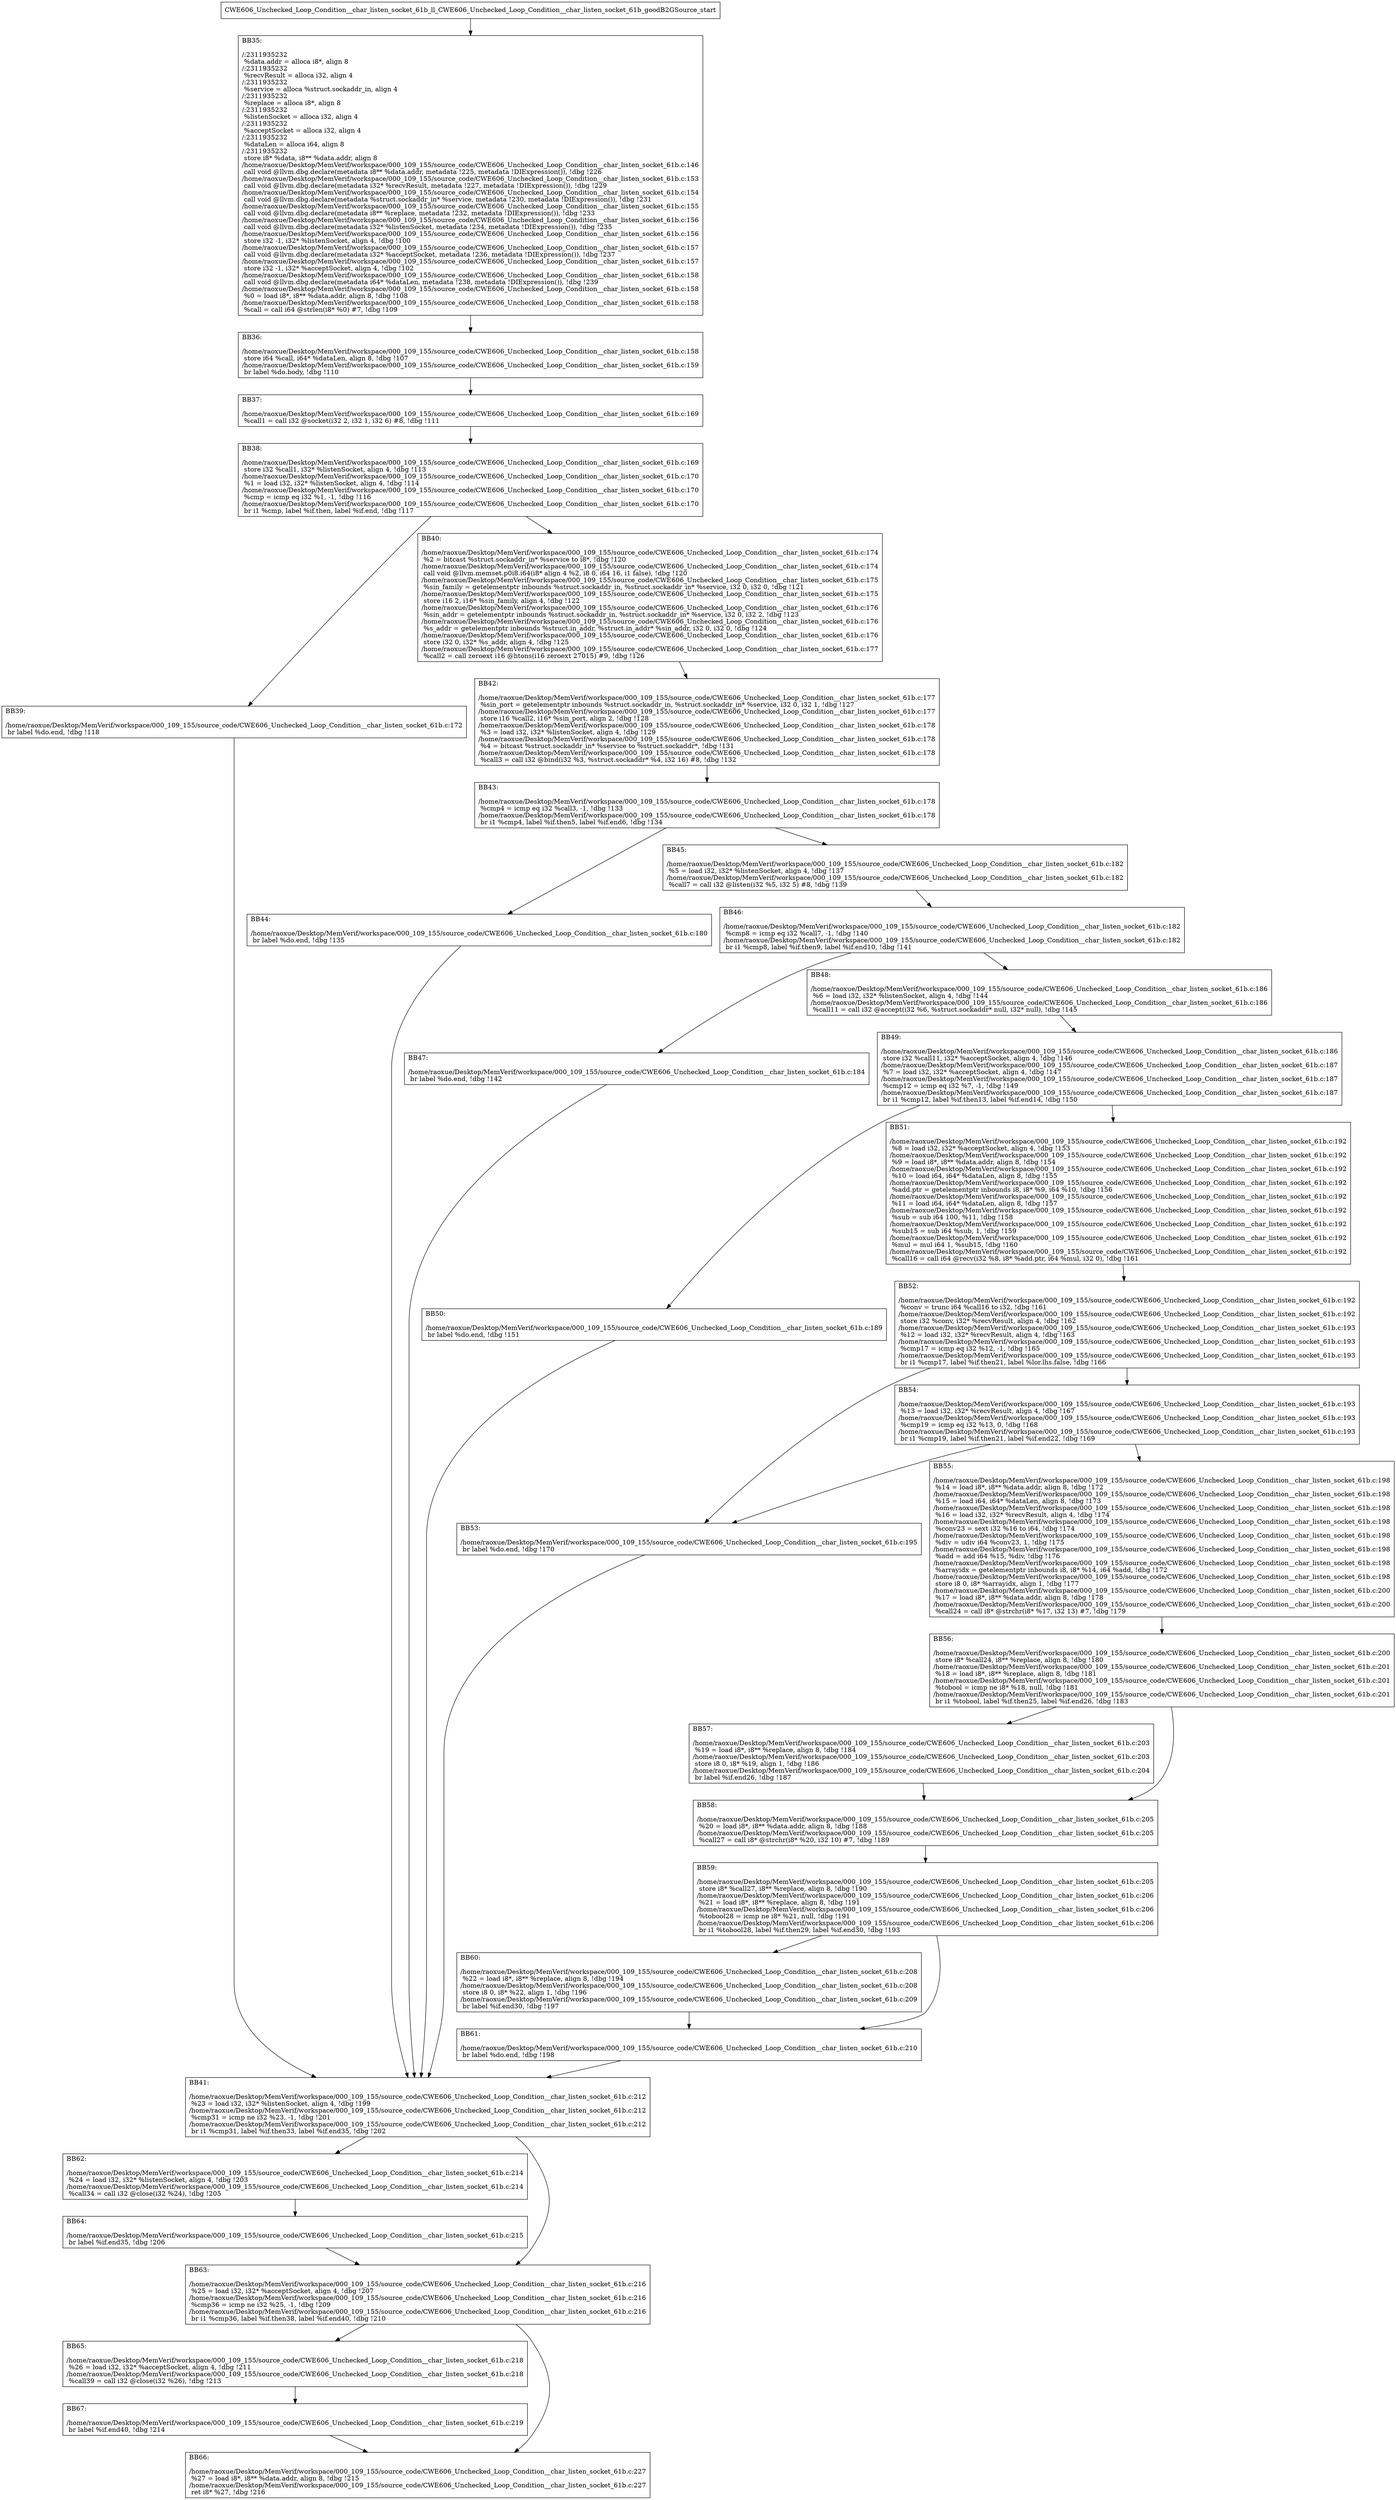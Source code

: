digraph "CFG for'CWE606_Unchecked_Loop_Condition__char_listen_socket_61b_ll_CWE606_Unchecked_Loop_Condition__char_listen_socket_61b_goodB2GSource' function" {
	BBCWE606_Unchecked_Loop_Condition__char_listen_socket_61b_ll_CWE606_Unchecked_Loop_Condition__char_listen_socket_61b_goodB2GSource_start[shape=record,label="{CWE606_Unchecked_Loop_Condition__char_listen_socket_61b_ll_CWE606_Unchecked_Loop_Condition__char_listen_socket_61b_goodB2GSource_start}"];
	BBCWE606_Unchecked_Loop_Condition__char_listen_socket_61b_ll_CWE606_Unchecked_Loop_Condition__char_listen_socket_61b_goodB2GSource_start-> CWE606_Unchecked_Loop_Condition__char_listen_socket_61b_ll_CWE606_Unchecked_Loop_Condition__char_listen_socket_61b_goodB2GSourceBB35;
	CWE606_Unchecked_Loop_Condition__char_listen_socket_61b_ll_CWE606_Unchecked_Loop_Condition__char_listen_socket_61b_goodB2GSourceBB35 [shape=record, label="{BB35:\l\l/:2311935232\l
  %data.addr = alloca i8*, align 8\l
/:2311935232\l
  %recvResult = alloca i32, align 4\l
/:2311935232\l
  %service = alloca %struct.sockaddr_in, align 4\l
/:2311935232\l
  %replace = alloca i8*, align 8\l
/:2311935232\l
  %listenSocket = alloca i32, align 4\l
/:2311935232\l
  %acceptSocket = alloca i32, align 4\l
/:2311935232\l
  %dataLen = alloca i64, align 8\l
/:2311935232\l
  store i8* %data, i8** %data.addr, align 8\l
/home/raoxue/Desktop/MemVerif/workspace/000_109_155/source_code/CWE606_Unchecked_Loop_Condition__char_listen_socket_61b.c:146\l
  call void @llvm.dbg.declare(metadata i8** %data.addr, metadata !225, metadata !DIExpression()), !dbg !226\l
/home/raoxue/Desktop/MemVerif/workspace/000_109_155/source_code/CWE606_Unchecked_Loop_Condition__char_listen_socket_61b.c:153\l
  call void @llvm.dbg.declare(metadata i32* %recvResult, metadata !227, metadata !DIExpression()), !dbg !229\l
/home/raoxue/Desktop/MemVerif/workspace/000_109_155/source_code/CWE606_Unchecked_Loop_Condition__char_listen_socket_61b.c:154\l
  call void @llvm.dbg.declare(metadata %struct.sockaddr_in* %service, metadata !230, metadata !DIExpression()), !dbg !231\l
/home/raoxue/Desktop/MemVerif/workspace/000_109_155/source_code/CWE606_Unchecked_Loop_Condition__char_listen_socket_61b.c:155\l
  call void @llvm.dbg.declare(metadata i8** %replace, metadata !232, metadata !DIExpression()), !dbg !233\l
/home/raoxue/Desktop/MemVerif/workspace/000_109_155/source_code/CWE606_Unchecked_Loop_Condition__char_listen_socket_61b.c:156\l
  call void @llvm.dbg.declare(metadata i32* %listenSocket, metadata !234, metadata !DIExpression()), !dbg !235\l
/home/raoxue/Desktop/MemVerif/workspace/000_109_155/source_code/CWE606_Unchecked_Loop_Condition__char_listen_socket_61b.c:156\l
  store i32 -1, i32* %listenSocket, align 4, !dbg !100\l
/home/raoxue/Desktop/MemVerif/workspace/000_109_155/source_code/CWE606_Unchecked_Loop_Condition__char_listen_socket_61b.c:157\l
  call void @llvm.dbg.declare(metadata i32* %acceptSocket, metadata !236, metadata !DIExpression()), !dbg !237\l
/home/raoxue/Desktop/MemVerif/workspace/000_109_155/source_code/CWE606_Unchecked_Loop_Condition__char_listen_socket_61b.c:157\l
  store i32 -1, i32* %acceptSocket, align 4, !dbg !102\l
/home/raoxue/Desktop/MemVerif/workspace/000_109_155/source_code/CWE606_Unchecked_Loop_Condition__char_listen_socket_61b.c:158\l
  call void @llvm.dbg.declare(metadata i64* %dataLen, metadata !238, metadata !DIExpression()), !dbg !239\l
/home/raoxue/Desktop/MemVerif/workspace/000_109_155/source_code/CWE606_Unchecked_Loop_Condition__char_listen_socket_61b.c:158\l
  %0 = load i8*, i8** %data.addr, align 8, !dbg !108\l
/home/raoxue/Desktop/MemVerif/workspace/000_109_155/source_code/CWE606_Unchecked_Loop_Condition__char_listen_socket_61b.c:158\l
  %call = call i64 @strlen(i8* %0) #7, !dbg !109\l
}"];
	CWE606_Unchecked_Loop_Condition__char_listen_socket_61b_ll_CWE606_Unchecked_Loop_Condition__char_listen_socket_61b_goodB2GSourceBB35-> CWE606_Unchecked_Loop_Condition__char_listen_socket_61b_ll_CWE606_Unchecked_Loop_Condition__char_listen_socket_61b_goodB2GSourceBB36;
	CWE606_Unchecked_Loop_Condition__char_listen_socket_61b_ll_CWE606_Unchecked_Loop_Condition__char_listen_socket_61b_goodB2GSourceBB36 [shape=record, label="{BB36:\l\l/home/raoxue/Desktop/MemVerif/workspace/000_109_155/source_code/CWE606_Unchecked_Loop_Condition__char_listen_socket_61b.c:158\l
  store i64 %call, i64* %dataLen, align 8, !dbg !107\l
/home/raoxue/Desktop/MemVerif/workspace/000_109_155/source_code/CWE606_Unchecked_Loop_Condition__char_listen_socket_61b.c:159\l
  br label %do.body, !dbg !110\l
}"];
	CWE606_Unchecked_Loop_Condition__char_listen_socket_61b_ll_CWE606_Unchecked_Loop_Condition__char_listen_socket_61b_goodB2GSourceBB36-> CWE606_Unchecked_Loop_Condition__char_listen_socket_61b_ll_CWE606_Unchecked_Loop_Condition__char_listen_socket_61b_goodB2GSourceBB37;
	CWE606_Unchecked_Loop_Condition__char_listen_socket_61b_ll_CWE606_Unchecked_Loop_Condition__char_listen_socket_61b_goodB2GSourceBB37 [shape=record, label="{BB37:\l\l/home/raoxue/Desktop/MemVerif/workspace/000_109_155/source_code/CWE606_Unchecked_Loop_Condition__char_listen_socket_61b.c:169\l
  %call1 = call i32 @socket(i32 2, i32 1, i32 6) #8, !dbg !111\l
}"];
	CWE606_Unchecked_Loop_Condition__char_listen_socket_61b_ll_CWE606_Unchecked_Loop_Condition__char_listen_socket_61b_goodB2GSourceBB37-> CWE606_Unchecked_Loop_Condition__char_listen_socket_61b_ll_CWE606_Unchecked_Loop_Condition__char_listen_socket_61b_goodB2GSourceBB38;
	CWE606_Unchecked_Loop_Condition__char_listen_socket_61b_ll_CWE606_Unchecked_Loop_Condition__char_listen_socket_61b_goodB2GSourceBB38 [shape=record, label="{BB38:\l\l/home/raoxue/Desktop/MemVerif/workspace/000_109_155/source_code/CWE606_Unchecked_Loop_Condition__char_listen_socket_61b.c:169\l
  store i32 %call1, i32* %listenSocket, align 4, !dbg !113\l
/home/raoxue/Desktop/MemVerif/workspace/000_109_155/source_code/CWE606_Unchecked_Loop_Condition__char_listen_socket_61b.c:170\l
  %1 = load i32, i32* %listenSocket, align 4, !dbg !114\l
/home/raoxue/Desktop/MemVerif/workspace/000_109_155/source_code/CWE606_Unchecked_Loop_Condition__char_listen_socket_61b.c:170\l
  %cmp = icmp eq i32 %1, -1, !dbg !116\l
/home/raoxue/Desktop/MemVerif/workspace/000_109_155/source_code/CWE606_Unchecked_Loop_Condition__char_listen_socket_61b.c:170\l
  br i1 %cmp, label %if.then, label %if.end, !dbg !117\l
}"];
	CWE606_Unchecked_Loop_Condition__char_listen_socket_61b_ll_CWE606_Unchecked_Loop_Condition__char_listen_socket_61b_goodB2GSourceBB38-> CWE606_Unchecked_Loop_Condition__char_listen_socket_61b_ll_CWE606_Unchecked_Loop_Condition__char_listen_socket_61b_goodB2GSourceBB39;
	CWE606_Unchecked_Loop_Condition__char_listen_socket_61b_ll_CWE606_Unchecked_Loop_Condition__char_listen_socket_61b_goodB2GSourceBB38-> CWE606_Unchecked_Loop_Condition__char_listen_socket_61b_ll_CWE606_Unchecked_Loop_Condition__char_listen_socket_61b_goodB2GSourceBB40;
	CWE606_Unchecked_Loop_Condition__char_listen_socket_61b_ll_CWE606_Unchecked_Loop_Condition__char_listen_socket_61b_goodB2GSourceBB39 [shape=record, label="{BB39:\l\l/home/raoxue/Desktop/MemVerif/workspace/000_109_155/source_code/CWE606_Unchecked_Loop_Condition__char_listen_socket_61b.c:172\l
  br label %do.end, !dbg !118\l
}"];
	CWE606_Unchecked_Loop_Condition__char_listen_socket_61b_ll_CWE606_Unchecked_Loop_Condition__char_listen_socket_61b_goodB2GSourceBB39-> CWE606_Unchecked_Loop_Condition__char_listen_socket_61b_ll_CWE606_Unchecked_Loop_Condition__char_listen_socket_61b_goodB2GSourceBB41;
	CWE606_Unchecked_Loop_Condition__char_listen_socket_61b_ll_CWE606_Unchecked_Loop_Condition__char_listen_socket_61b_goodB2GSourceBB40 [shape=record, label="{BB40:\l\l/home/raoxue/Desktop/MemVerif/workspace/000_109_155/source_code/CWE606_Unchecked_Loop_Condition__char_listen_socket_61b.c:174\l
  %2 = bitcast %struct.sockaddr_in* %service to i8*, !dbg !120\l
/home/raoxue/Desktop/MemVerif/workspace/000_109_155/source_code/CWE606_Unchecked_Loop_Condition__char_listen_socket_61b.c:174\l
  call void @llvm.memset.p0i8.i64(i8* align 4 %2, i8 0, i64 16, i1 false), !dbg !120\l
/home/raoxue/Desktop/MemVerif/workspace/000_109_155/source_code/CWE606_Unchecked_Loop_Condition__char_listen_socket_61b.c:175\l
  %sin_family = getelementptr inbounds %struct.sockaddr_in, %struct.sockaddr_in* %service, i32 0, i32 0, !dbg !121\l
/home/raoxue/Desktop/MemVerif/workspace/000_109_155/source_code/CWE606_Unchecked_Loop_Condition__char_listen_socket_61b.c:175\l
  store i16 2, i16* %sin_family, align 4, !dbg !122\l
/home/raoxue/Desktop/MemVerif/workspace/000_109_155/source_code/CWE606_Unchecked_Loop_Condition__char_listen_socket_61b.c:176\l
  %sin_addr = getelementptr inbounds %struct.sockaddr_in, %struct.sockaddr_in* %service, i32 0, i32 2, !dbg !123\l
/home/raoxue/Desktop/MemVerif/workspace/000_109_155/source_code/CWE606_Unchecked_Loop_Condition__char_listen_socket_61b.c:176\l
  %s_addr = getelementptr inbounds %struct.in_addr, %struct.in_addr* %sin_addr, i32 0, i32 0, !dbg !124\l
/home/raoxue/Desktop/MemVerif/workspace/000_109_155/source_code/CWE606_Unchecked_Loop_Condition__char_listen_socket_61b.c:176\l
  store i32 0, i32* %s_addr, align 4, !dbg !125\l
/home/raoxue/Desktop/MemVerif/workspace/000_109_155/source_code/CWE606_Unchecked_Loop_Condition__char_listen_socket_61b.c:177\l
  %call2 = call zeroext i16 @htons(i16 zeroext 27015) #9, !dbg !126\l
}"];
	CWE606_Unchecked_Loop_Condition__char_listen_socket_61b_ll_CWE606_Unchecked_Loop_Condition__char_listen_socket_61b_goodB2GSourceBB40-> CWE606_Unchecked_Loop_Condition__char_listen_socket_61b_ll_CWE606_Unchecked_Loop_Condition__char_listen_socket_61b_goodB2GSourceBB42;
	CWE606_Unchecked_Loop_Condition__char_listen_socket_61b_ll_CWE606_Unchecked_Loop_Condition__char_listen_socket_61b_goodB2GSourceBB42 [shape=record, label="{BB42:\l\l/home/raoxue/Desktop/MemVerif/workspace/000_109_155/source_code/CWE606_Unchecked_Loop_Condition__char_listen_socket_61b.c:177\l
  %sin_port = getelementptr inbounds %struct.sockaddr_in, %struct.sockaddr_in* %service, i32 0, i32 1, !dbg !127\l
/home/raoxue/Desktop/MemVerif/workspace/000_109_155/source_code/CWE606_Unchecked_Loop_Condition__char_listen_socket_61b.c:177\l
  store i16 %call2, i16* %sin_port, align 2, !dbg !128\l
/home/raoxue/Desktop/MemVerif/workspace/000_109_155/source_code/CWE606_Unchecked_Loop_Condition__char_listen_socket_61b.c:178\l
  %3 = load i32, i32* %listenSocket, align 4, !dbg !129\l
/home/raoxue/Desktop/MemVerif/workspace/000_109_155/source_code/CWE606_Unchecked_Loop_Condition__char_listen_socket_61b.c:178\l
  %4 = bitcast %struct.sockaddr_in* %service to %struct.sockaddr*, !dbg !131\l
/home/raoxue/Desktop/MemVerif/workspace/000_109_155/source_code/CWE606_Unchecked_Loop_Condition__char_listen_socket_61b.c:178\l
  %call3 = call i32 @bind(i32 %3, %struct.sockaddr* %4, i32 16) #8, !dbg !132\l
}"];
	CWE606_Unchecked_Loop_Condition__char_listen_socket_61b_ll_CWE606_Unchecked_Loop_Condition__char_listen_socket_61b_goodB2GSourceBB42-> CWE606_Unchecked_Loop_Condition__char_listen_socket_61b_ll_CWE606_Unchecked_Loop_Condition__char_listen_socket_61b_goodB2GSourceBB43;
	CWE606_Unchecked_Loop_Condition__char_listen_socket_61b_ll_CWE606_Unchecked_Loop_Condition__char_listen_socket_61b_goodB2GSourceBB43 [shape=record, label="{BB43:\l\l/home/raoxue/Desktop/MemVerif/workspace/000_109_155/source_code/CWE606_Unchecked_Loop_Condition__char_listen_socket_61b.c:178\l
  %cmp4 = icmp eq i32 %call3, -1, !dbg !133\l
/home/raoxue/Desktop/MemVerif/workspace/000_109_155/source_code/CWE606_Unchecked_Loop_Condition__char_listen_socket_61b.c:178\l
  br i1 %cmp4, label %if.then5, label %if.end6, !dbg !134\l
}"];
	CWE606_Unchecked_Loop_Condition__char_listen_socket_61b_ll_CWE606_Unchecked_Loop_Condition__char_listen_socket_61b_goodB2GSourceBB43-> CWE606_Unchecked_Loop_Condition__char_listen_socket_61b_ll_CWE606_Unchecked_Loop_Condition__char_listen_socket_61b_goodB2GSourceBB44;
	CWE606_Unchecked_Loop_Condition__char_listen_socket_61b_ll_CWE606_Unchecked_Loop_Condition__char_listen_socket_61b_goodB2GSourceBB43-> CWE606_Unchecked_Loop_Condition__char_listen_socket_61b_ll_CWE606_Unchecked_Loop_Condition__char_listen_socket_61b_goodB2GSourceBB45;
	CWE606_Unchecked_Loop_Condition__char_listen_socket_61b_ll_CWE606_Unchecked_Loop_Condition__char_listen_socket_61b_goodB2GSourceBB44 [shape=record, label="{BB44:\l\l/home/raoxue/Desktop/MemVerif/workspace/000_109_155/source_code/CWE606_Unchecked_Loop_Condition__char_listen_socket_61b.c:180\l
  br label %do.end, !dbg !135\l
}"];
	CWE606_Unchecked_Loop_Condition__char_listen_socket_61b_ll_CWE606_Unchecked_Loop_Condition__char_listen_socket_61b_goodB2GSourceBB44-> CWE606_Unchecked_Loop_Condition__char_listen_socket_61b_ll_CWE606_Unchecked_Loop_Condition__char_listen_socket_61b_goodB2GSourceBB41;
	CWE606_Unchecked_Loop_Condition__char_listen_socket_61b_ll_CWE606_Unchecked_Loop_Condition__char_listen_socket_61b_goodB2GSourceBB45 [shape=record, label="{BB45:\l\l/home/raoxue/Desktop/MemVerif/workspace/000_109_155/source_code/CWE606_Unchecked_Loop_Condition__char_listen_socket_61b.c:182\l
  %5 = load i32, i32* %listenSocket, align 4, !dbg !137\l
/home/raoxue/Desktop/MemVerif/workspace/000_109_155/source_code/CWE606_Unchecked_Loop_Condition__char_listen_socket_61b.c:182\l
  %call7 = call i32 @listen(i32 %5, i32 5) #8, !dbg !139\l
}"];
	CWE606_Unchecked_Loop_Condition__char_listen_socket_61b_ll_CWE606_Unchecked_Loop_Condition__char_listen_socket_61b_goodB2GSourceBB45-> CWE606_Unchecked_Loop_Condition__char_listen_socket_61b_ll_CWE606_Unchecked_Loop_Condition__char_listen_socket_61b_goodB2GSourceBB46;
	CWE606_Unchecked_Loop_Condition__char_listen_socket_61b_ll_CWE606_Unchecked_Loop_Condition__char_listen_socket_61b_goodB2GSourceBB46 [shape=record, label="{BB46:\l\l/home/raoxue/Desktop/MemVerif/workspace/000_109_155/source_code/CWE606_Unchecked_Loop_Condition__char_listen_socket_61b.c:182\l
  %cmp8 = icmp eq i32 %call7, -1, !dbg !140\l
/home/raoxue/Desktop/MemVerif/workspace/000_109_155/source_code/CWE606_Unchecked_Loop_Condition__char_listen_socket_61b.c:182\l
  br i1 %cmp8, label %if.then9, label %if.end10, !dbg !141\l
}"];
	CWE606_Unchecked_Loop_Condition__char_listen_socket_61b_ll_CWE606_Unchecked_Loop_Condition__char_listen_socket_61b_goodB2GSourceBB46-> CWE606_Unchecked_Loop_Condition__char_listen_socket_61b_ll_CWE606_Unchecked_Loop_Condition__char_listen_socket_61b_goodB2GSourceBB47;
	CWE606_Unchecked_Loop_Condition__char_listen_socket_61b_ll_CWE606_Unchecked_Loop_Condition__char_listen_socket_61b_goodB2GSourceBB46-> CWE606_Unchecked_Loop_Condition__char_listen_socket_61b_ll_CWE606_Unchecked_Loop_Condition__char_listen_socket_61b_goodB2GSourceBB48;
	CWE606_Unchecked_Loop_Condition__char_listen_socket_61b_ll_CWE606_Unchecked_Loop_Condition__char_listen_socket_61b_goodB2GSourceBB47 [shape=record, label="{BB47:\l\l/home/raoxue/Desktop/MemVerif/workspace/000_109_155/source_code/CWE606_Unchecked_Loop_Condition__char_listen_socket_61b.c:184\l
  br label %do.end, !dbg !142\l
}"];
	CWE606_Unchecked_Loop_Condition__char_listen_socket_61b_ll_CWE606_Unchecked_Loop_Condition__char_listen_socket_61b_goodB2GSourceBB47-> CWE606_Unchecked_Loop_Condition__char_listen_socket_61b_ll_CWE606_Unchecked_Loop_Condition__char_listen_socket_61b_goodB2GSourceBB41;
	CWE606_Unchecked_Loop_Condition__char_listen_socket_61b_ll_CWE606_Unchecked_Loop_Condition__char_listen_socket_61b_goodB2GSourceBB48 [shape=record, label="{BB48:\l\l/home/raoxue/Desktop/MemVerif/workspace/000_109_155/source_code/CWE606_Unchecked_Loop_Condition__char_listen_socket_61b.c:186\l
  %6 = load i32, i32* %listenSocket, align 4, !dbg !144\l
/home/raoxue/Desktop/MemVerif/workspace/000_109_155/source_code/CWE606_Unchecked_Loop_Condition__char_listen_socket_61b.c:186\l
  %call11 = call i32 @accept(i32 %6, %struct.sockaddr* null, i32* null), !dbg !145\l
}"];
	CWE606_Unchecked_Loop_Condition__char_listen_socket_61b_ll_CWE606_Unchecked_Loop_Condition__char_listen_socket_61b_goodB2GSourceBB48-> CWE606_Unchecked_Loop_Condition__char_listen_socket_61b_ll_CWE606_Unchecked_Loop_Condition__char_listen_socket_61b_goodB2GSourceBB49;
	CWE606_Unchecked_Loop_Condition__char_listen_socket_61b_ll_CWE606_Unchecked_Loop_Condition__char_listen_socket_61b_goodB2GSourceBB49 [shape=record, label="{BB49:\l\l/home/raoxue/Desktop/MemVerif/workspace/000_109_155/source_code/CWE606_Unchecked_Loop_Condition__char_listen_socket_61b.c:186\l
  store i32 %call11, i32* %acceptSocket, align 4, !dbg !146\l
/home/raoxue/Desktop/MemVerif/workspace/000_109_155/source_code/CWE606_Unchecked_Loop_Condition__char_listen_socket_61b.c:187\l
  %7 = load i32, i32* %acceptSocket, align 4, !dbg !147\l
/home/raoxue/Desktop/MemVerif/workspace/000_109_155/source_code/CWE606_Unchecked_Loop_Condition__char_listen_socket_61b.c:187\l
  %cmp12 = icmp eq i32 %7, -1, !dbg !149\l
/home/raoxue/Desktop/MemVerif/workspace/000_109_155/source_code/CWE606_Unchecked_Loop_Condition__char_listen_socket_61b.c:187\l
  br i1 %cmp12, label %if.then13, label %if.end14, !dbg !150\l
}"];
	CWE606_Unchecked_Loop_Condition__char_listen_socket_61b_ll_CWE606_Unchecked_Loop_Condition__char_listen_socket_61b_goodB2GSourceBB49-> CWE606_Unchecked_Loop_Condition__char_listen_socket_61b_ll_CWE606_Unchecked_Loop_Condition__char_listen_socket_61b_goodB2GSourceBB50;
	CWE606_Unchecked_Loop_Condition__char_listen_socket_61b_ll_CWE606_Unchecked_Loop_Condition__char_listen_socket_61b_goodB2GSourceBB49-> CWE606_Unchecked_Loop_Condition__char_listen_socket_61b_ll_CWE606_Unchecked_Loop_Condition__char_listen_socket_61b_goodB2GSourceBB51;
	CWE606_Unchecked_Loop_Condition__char_listen_socket_61b_ll_CWE606_Unchecked_Loop_Condition__char_listen_socket_61b_goodB2GSourceBB50 [shape=record, label="{BB50:\l\l/home/raoxue/Desktop/MemVerif/workspace/000_109_155/source_code/CWE606_Unchecked_Loop_Condition__char_listen_socket_61b.c:189\l
  br label %do.end, !dbg !151\l
}"];
	CWE606_Unchecked_Loop_Condition__char_listen_socket_61b_ll_CWE606_Unchecked_Loop_Condition__char_listen_socket_61b_goodB2GSourceBB50-> CWE606_Unchecked_Loop_Condition__char_listen_socket_61b_ll_CWE606_Unchecked_Loop_Condition__char_listen_socket_61b_goodB2GSourceBB41;
	CWE606_Unchecked_Loop_Condition__char_listen_socket_61b_ll_CWE606_Unchecked_Loop_Condition__char_listen_socket_61b_goodB2GSourceBB51 [shape=record, label="{BB51:\l\l/home/raoxue/Desktop/MemVerif/workspace/000_109_155/source_code/CWE606_Unchecked_Loop_Condition__char_listen_socket_61b.c:192\l
  %8 = load i32, i32* %acceptSocket, align 4, !dbg !153\l
/home/raoxue/Desktop/MemVerif/workspace/000_109_155/source_code/CWE606_Unchecked_Loop_Condition__char_listen_socket_61b.c:192\l
  %9 = load i8*, i8** %data.addr, align 8, !dbg !154\l
/home/raoxue/Desktop/MemVerif/workspace/000_109_155/source_code/CWE606_Unchecked_Loop_Condition__char_listen_socket_61b.c:192\l
  %10 = load i64, i64* %dataLen, align 8, !dbg !155\l
/home/raoxue/Desktop/MemVerif/workspace/000_109_155/source_code/CWE606_Unchecked_Loop_Condition__char_listen_socket_61b.c:192\l
  %add.ptr = getelementptr inbounds i8, i8* %9, i64 %10, !dbg !156\l
/home/raoxue/Desktop/MemVerif/workspace/000_109_155/source_code/CWE606_Unchecked_Loop_Condition__char_listen_socket_61b.c:192\l
  %11 = load i64, i64* %dataLen, align 8, !dbg !157\l
/home/raoxue/Desktop/MemVerif/workspace/000_109_155/source_code/CWE606_Unchecked_Loop_Condition__char_listen_socket_61b.c:192\l
  %sub = sub i64 100, %11, !dbg !158\l
/home/raoxue/Desktop/MemVerif/workspace/000_109_155/source_code/CWE606_Unchecked_Loop_Condition__char_listen_socket_61b.c:192\l
  %sub15 = sub i64 %sub, 1, !dbg !159\l
/home/raoxue/Desktop/MemVerif/workspace/000_109_155/source_code/CWE606_Unchecked_Loop_Condition__char_listen_socket_61b.c:192\l
  %mul = mul i64 1, %sub15, !dbg !160\l
/home/raoxue/Desktop/MemVerif/workspace/000_109_155/source_code/CWE606_Unchecked_Loop_Condition__char_listen_socket_61b.c:192\l
  %call16 = call i64 @recv(i32 %8, i8* %add.ptr, i64 %mul, i32 0), !dbg !161\l
}"];
	CWE606_Unchecked_Loop_Condition__char_listen_socket_61b_ll_CWE606_Unchecked_Loop_Condition__char_listen_socket_61b_goodB2GSourceBB51-> CWE606_Unchecked_Loop_Condition__char_listen_socket_61b_ll_CWE606_Unchecked_Loop_Condition__char_listen_socket_61b_goodB2GSourceBB52;
	CWE606_Unchecked_Loop_Condition__char_listen_socket_61b_ll_CWE606_Unchecked_Loop_Condition__char_listen_socket_61b_goodB2GSourceBB52 [shape=record, label="{BB52:\l\l/home/raoxue/Desktop/MemVerif/workspace/000_109_155/source_code/CWE606_Unchecked_Loop_Condition__char_listen_socket_61b.c:192\l
  %conv = trunc i64 %call16 to i32, !dbg !161\l
/home/raoxue/Desktop/MemVerif/workspace/000_109_155/source_code/CWE606_Unchecked_Loop_Condition__char_listen_socket_61b.c:192\l
  store i32 %conv, i32* %recvResult, align 4, !dbg !162\l
/home/raoxue/Desktop/MemVerif/workspace/000_109_155/source_code/CWE606_Unchecked_Loop_Condition__char_listen_socket_61b.c:193\l
  %12 = load i32, i32* %recvResult, align 4, !dbg !163\l
/home/raoxue/Desktop/MemVerif/workspace/000_109_155/source_code/CWE606_Unchecked_Loop_Condition__char_listen_socket_61b.c:193\l
  %cmp17 = icmp eq i32 %12, -1, !dbg !165\l
/home/raoxue/Desktop/MemVerif/workspace/000_109_155/source_code/CWE606_Unchecked_Loop_Condition__char_listen_socket_61b.c:193\l
  br i1 %cmp17, label %if.then21, label %lor.lhs.false, !dbg !166\l
}"];
	CWE606_Unchecked_Loop_Condition__char_listen_socket_61b_ll_CWE606_Unchecked_Loop_Condition__char_listen_socket_61b_goodB2GSourceBB52-> CWE606_Unchecked_Loop_Condition__char_listen_socket_61b_ll_CWE606_Unchecked_Loop_Condition__char_listen_socket_61b_goodB2GSourceBB53;
	CWE606_Unchecked_Loop_Condition__char_listen_socket_61b_ll_CWE606_Unchecked_Loop_Condition__char_listen_socket_61b_goodB2GSourceBB52-> CWE606_Unchecked_Loop_Condition__char_listen_socket_61b_ll_CWE606_Unchecked_Loop_Condition__char_listen_socket_61b_goodB2GSourceBB54;
	CWE606_Unchecked_Loop_Condition__char_listen_socket_61b_ll_CWE606_Unchecked_Loop_Condition__char_listen_socket_61b_goodB2GSourceBB54 [shape=record, label="{BB54:\l\l/home/raoxue/Desktop/MemVerif/workspace/000_109_155/source_code/CWE606_Unchecked_Loop_Condition__char_listen_socket_61b.c:193\l
  %13 = load i32, i32* %recvResult, align 4, !dbg !167\l
/home/raoxue/Desktop/MemVerif/workspace/000_109_155/source_code/CWE606_Unchecked_Loop_Condition__char_listen_socket_61b.c:193\l
  %cmp19 = icmp eq i32 %13, 0, !dbg !168\l
/home/raoxue/Desktop/MemVerif/workspace/000_109_155/source_code/CWE606_Unchecked_Loop_Condition__char_listen_socket_61b.c:193\l
  br i1 %cmp19, label %if.then21, label %if.end22, !dbg !169\l
}"];
	CWE606_Unchecked_Loop_Condition__char_listen_socket_61b_ll_CWE606_Unchecked_Loop_Condition__char_listen_socket_61b_goodB2GSourceBB54-> CWE606_Unchecked_Loop_Condition__char_listen_socket_61b_ll_CWE606_Unchecked_Loop_Condition__char_listen_socket_61b_goodB2GSourceBB53;
	CWE606_Unchecked_Loop_Condition__char_listen_socket_61b_ll_CWE606_Unchecked_Loop_Condition__char_listen_socket_61b_goodB2GSourceBB54-> CWE606_Unchecked_Loop_Condition__char_listen_socket_61b_ll_CWE606_Unchecked_Loop_Condition__char_listen_socket_61b_goodB2GSourceBB55;
	CWE606_Unchecked_Loop_Condition__char_listen_socket_61b_ll_CWE606_Unchecked_Loop_Condition__char_listen_socket_61b_goodB2GSourceBB53 [shape=record, label="{BB53:\l\l/home/raoxue/Desktop/MemVerif/workspace/000_109_155/source_code/CWE606_Unchecked_Loop_Condition__char_listen_socket_61b.c:195\l
  br label %do.end, !dbg !170\l
}"];
	CWE606_Unchecked_Loop_Condition__char_listen_socket_61b_ll_CWE606_Unchecked_Loop_Condition__char_listen_socket_61b_goodB2GSourceBB53-> CWE606_Unchecked_Loop_Condition__char_listen_socket_61b_ll_CWE606_Unchecked_Loop_Condition__char_listen_socket_61b_goodB2GSourceBB41;
	CWE606_Unchecked_Loop_Condition__char_listen_socket_61b_ll_CWE606_Unchecked_Loop_Condition__char_listen_socket_61b_goodB2GSourceBB55 [shape=record, label="{BB55:\l\l/home/raoxue/Desktop/MemVerif/workspace/000_109_155/source_code/CWE606_Unchecked_Loop_Condition__char_listen_socket_61b.c:198\l
  %14 = load i8*, i8** %data.addr, align 8, !dbg !172\l
/home/raoxue/Desktop/MemVerif/workspace/000_109_155/source_code/CWE606_Unchecked_Loop_Condition__char_listen_socket_61b.c:198\l
  %15 = load i64, i64* %dataLen, align 8, !dbg !173\l
/home/raoxue/Desktop/MemVerif/workspace/000_109_155/source_code/CWE606_Unchecked_Loop_Condition__char_listen_socket_61b.c:198\l
  %16 = load i32, i32* %recvResult, align 4, !dbg !174\l
/home/raoxue/Desktop/MemVerif/workspace/000_109_155/source_code/CWE606_Unchecked_Loop_Condition__char_listen_socket_61b.c:198\l
  %conv23 = sext i32 %16 to i64, !dbg !174\l
/home/raoxue/Desktop/MemVerif/workspace/000_109_155/source_code/CWE606_Unchecked_Loop_Condition__char_listen_socket_61b.c:198\l
  %div = udiv i64 %conv23, 1, !dbg !175\l
/home/raoxue/Desktop/MemVerif/workspace/000_109_155/source_code/CWE606_Unchecked_Loop_Condition__char_listen_socket_61b.c:198\l
  %add = add i64 %15, %div, !dbg !176\l
/home/raoxue/Desktop/MemVerif/workspace/000_109_155/source_code/CWE606_Unchecked_Loop_Condition__char_listen_socket_61b.c:198\l
  %arrayidx = getelementptr inbounds i8, i8* %14, i64 %add, !dbg !172\l
/home/raoxue/Desktop/MemVerif/workspace/000_109_155/source_code/CWE606_Unchecked_Loop_Condition__char_listen_socket_61b.c:198\l
  store i8 0, i8* %arrayidx, align 1, !dbg !177\l
/home/raoxue/Desktop/MemVerif/workspace/000_109_155/source_code/CWE606_Unchecked_Loop_Condition__char_listen_socket_61b.c:200\l
  %17 = load i8*, i8** %data.addr, align 8, !dbg !178\l
/home/raoxue/Desktop/MemVerif/workspace/000_109_155/source_code/CWE606_Unchecked_Loop_Condition__char_listen_socket_61b.c:200\l
  %call24 = call i8* @strchr(i8* %17, i32 13) #7, !dbg !179\l
}"];
	CWE606_Unchecked_Loop_Condition__char_listen_socket_61b_ll_CWE606_Unchecked_Loop_Condition__char_listen_socket_61b_goodB2GSourceBB55-> CWE606_Unchecked_Loop_Condition__char_listen_socket_61b_ll_CWE606_Unchecked_Loop_Condition__char_listen_socket_61b_goodB2GSourceBB56;
	CWE606_Unchecked_Loop_Condition__char_listen_socket_61b_ll_CWE606_Unchecked_Loop_Condition__char_listen_socket_61b_goodB2GSourceBB56 [shape=record, label="{BB56:\l\l/home/raoxue/Desktop/MemVerif/workspace/000_109_155/source_code/CWE606_Unchecked_Loop_Condition__char_listen_socket_61b.c:200\l
  store i8* %call24, i8** %replace, align 8, !dbg !180\l
/home/raoxue/Desktop/MemVerif/workspace/000_109_155/source_code/CWE606_Unchecked_Loop_Condition__char_listen_socket_61b.c:201\l
  %18 = load i8*, i8** %replace, align 8, !dbg !181\l
/home/raoxue/Desktop/MemVerif/workspace/000_109_155/source_code/CWE606_Unchecked_Loop_Condition__char_listen_socket_61b.c:201\l
  %tobool = icmp ne i8* %18, null, !dbg !181\l
/home/raoxue/Desktop/MemVerif/workspace/000_109_155/source_code/CWE606_Unchecked_Loop_Condition__char_listen_socket_61b.c:201\l
  br i1 %tobool, label %if.then25, label %if.end26, !dbg !183\l
}"];
	CWE606_Unchecked_Loop_Condition__char_listen_socket_61b_ll_CWE606_Unchecked_Loop_Condition__char_listen_socket_61b_goodB2GSourceBB56-> CWE606_Unchecked_Loop_Condition__char_listen_socket_61b_ll_CWE606_Unchecked_Loop_Condition__char_listen_socket_61b_goodB2GSourceBB57;
	CWE606_Unchecked_Loop_Condition__char_listen_socket_61b_ll_CWE606_Unchecked_Loop_Condition__char_listen_socket_61b_goodB2GSourceBB56-> CWE606_Unchecked_Loop_Condition__char_listen_socket_61b_ll_CWE606_Unchecked_Loop_Condition__char_listen_socket_61b_goodB2GSourceBB58;
	CWE606_Unchecked_Loop_Condition__char_listen_socket_61b_ll_CWE606_Unchecked_Loop_Condition__char_listen_socket_61b_goodB2GSourceBB57 [shape=record, label="{BB57:\l\l/home/raoxue/Desktop/MemVerif/workspace/000_109_155/source_code/CWE606_Unchecked_Loop_Condition__char_listen_socket_61b.c:203\l
  %19 = load i8*, i8** %replace, align 8, !dbg !184\l
/home/raoxue/Desktop/MemVerif/workspace/000_109_155/source_code/CWE606_Unchecked_Loop_Condition__char_listen_socket_61b.c:203\l
  store i8 0, i8* %19, align 1, !dbg !186\l
/home/raoxue/Desktop/MemVerif/workspace/000_109_155/source_code/CWE606_Unchecked_Loop_Condition__char_listen_socket_61b.c:204\l
  br label %if.end26, !dbg !187\l
}"];
	CWE606_Unchecked_Loop_Condition__char_listen_socket_61b_ll_CWE606_Unchecked_Loop_Condition__char_listen_socket_61b_goodB2GSourceBB57-> CWE606_Unchecked_Loop_Condition__char_listen_socket_61b_ll_CWE606_Unchecked_Loop_Condition__char_listen_socket_61b_goodB2GSourceBB58;
	CWE606_Unchecked_Loop_Condition__char_listen_socket_61b_ll_CWE606_Unchecked_Loop_Condition__char_listen_socket_61b_goodB2GSourceBB58 [shape=record, label="{BB58:\l\l/home/raoxue/Desktop/MemVerif/workspace/000_109_155/source_code/CWE606_Unchecked_Loop_Condition__char_listen_socket_61b.c:205\l
  %20 = load i8*, i8** %data.addr, align 8, !dbg !188\l
/home/raoxue/Desktop/MemVerif/workspace/000_109_155/source_code/CWE606_Unchecked_Loop_Condition__char_listen_socket_61b.c:205\l
  %call27 = call i8* @strchr(i8* %20, i32 10) #7, !dbg !189\l
}"];
	CWE606_Unchecked_Loop_Condition__char_listen_socket_61b_ll_CWE606_Unchecked_Loop_Condition__char_listen_socket_61b_goodB2GSourceBB58-> CWE606_Unchecked_Loop_Condition__char_listen_socket_61b_ll_CWE606_Unchecked_Loop_Condition__char_listen_socket_61b_goodB2GSourceBB59;
	CWE606_Unchecked_Loop_Condition__char_listen_socket_61b_ll_CWE606_Unchecked_Loop_Condition__char_listen_socket_61b_goodB2GSourceBB59 [shape=record, label="{BB59:\l\l/home/raoxue/Desktop/MemVerif/workspace/000_109_155/source_code/CWE606_Unchecked_Loop_Condition__char_listen_socket_61b.c:205\l
  store i8* %call27, i8** %replace, align 8, !dbg !190\l
/home/raoxue/Desktop/MemVerif/workspace/000_109_155/source_code/CWE606_Unchecked_Loop_Condition__char_listen_socket_61b.c:206\l
  %21 = load i8*, i8** %replace, align 8, !dbg !191\l
/home/raoxue/Desktop/MemVerif/workspace/000_109_155/source_code/CWE606_Unchecked_Loop_Condition__char_listen_socket_61b.c:206\l
  %tobool28 = icmp ne i8* %21, null, !dbg !191\l
/home/raoxue/Desktop/MemVerif/workspace/000_109_155/source_code/CWE606_Unchecked_Loop_Condition__char_listen_socket_61b.c:206\l
  br i1 %tobool28, label %if.then29, label %if.end30, !dbg !193\l
}"];
	CWE606_Unchecked_Loop_Condition__char_listen_socket_61b_ll_CWE606_Unchecked_Loop_Condition__char_listen_socket_61b_goodB2GSourceBB59-> CWE606_Unchecked_Loop_Condition__char_listen_socket_61b_ll_CWE606_Unchecked_Loop_Condition__char_listen_socket_61b_goodB2GSourceBB60;
	CWE606_Unchecked_Loop_Condition__char_listen_socket_61b_ll_CWE606_Unchecked_Loop_Condition__char_listen_socket_61b_goodB2GSourceBB59-> CWE606_Unchecked_Loop_Condition__char_listen_socket_61b_ll_CWE606_Unchecked_Loop_Condition__char_listen_socket_61b_goodB2GSourceBB61;
	CWE606_Unchecked_Loop_Condition__char_listen_socket_61b_ll_CWE606_Unchecked_Loop_Condition__char_listen_socket_61b_goodB2GSourceBB60 [shape=record, label="{BB60:\l\l/home/raoxue/Desktop/MemVerif/workspace/000_109_155/source_code/CWE606_Unchecked_Loop_Condition__char_listen_socket_61b.c:208\l
  %22 = load i8*, i8** %replace, align 8, !dbg !194\l
/home/raoxue/Desktop/MemVerif/workspace/000_109_155/source_code/CWE606_Unchecked_Loop_Condition__char_listen_socket_61b.c:208\l
  store i8 0, i8* %22, align 1, !dbg !196\l
/home/raoxue/Desktop/MemVerif/workspace/000_109_155/source_code/CWE606_Unchecked_Loop_Condition__char_listen_socket_61b.c:209\l
  br label %if.end30, !dbg !197\l
}"];
	CWE606_Unchecked_Loop_Condition__char_listen_socket_61b_ll_CWE606_Unchecked_Loop_Condition__char_listen_socket_61b_goodB2GSourceBB60-> CWE606_Unchecked_Loop_Condition__char_listen_socket_61b_ll_CWE606_Unchecked_Loop_Condition__char_listen_socket_61b_goodB2GSourceBB61;
	CWE606_Unchecked_Loop_Condition__char_listen_socket_61b_ll_CWE606_Unchecked_Loop_Condition__char_listen_socket_61b_goodB2GSourceBB61 [shape=record, label="{BB61:\l\l/home/raoxue/Desktop/MemVerif/workspace/000_109_155/source_code/CWE606_Unchecked_Loop_Condition__char_listen_socket_61b.c:210\l
  br label %do.end, !dbg !198\l
}"];
	CWE606_Unchecked_Loop_Condition__char_listen_socket_61b_ll_CWE606_Unchecked_Loop_Condition__char_listen_socket_61b_goodB2GSourceBB61-> CWE606_Unchecked_Loop_Condition__char_listen_socket_61b_ll_CWE606_Unchecked_Loop_Condition__char_listen_socket_61b_goodB2GSourceBB41;
	CWE606_Unchecked_Loop_Condition__char_listen_socket_61b_ll_CWE606_Unchecked_Loop_Condition__char_listen_socket_61b_goodB2GSourceBB41 [shape=record, label="{BB41:\l\l/home/raoxue/Desktop/MemVerif/workspace/000_109_155/source_code/CWE606_Unchecked_Loop_Condition__char_listen_socket_61b.c:212\l
  %23 = load i32, i32* %listenSocket, align 4, !dbg !199\l
/home/raoxue/Desktop/MemVerif/workspace/000_109_155/source_code/CWE606_Unchecked_Loop_Condition__char_listen_socket_61b.c:212\l
  %cmp31 = icmp ne i32 %23, -1, !dbg !201\l
/home/raoxue/Desktop/MemVerif/workspace/000_109_155/source_code/CWE606_Unchecked_Loop_Condition__char_listen_socket_61b.c:212\l
  br i1 %cmp31, label %if.then33, label %if.end35, !dbg !202\l
}"];
	CWE606_Unchecked_Loop_Condition__char_listen_socket_61b_ll_CWE606_Unchecked_Loop_Condition__char_listen_socket_61b_goodB2GSourceBB41-> CWE606_Unchecked_Loop_Condition__char_listen_socket_61b_ll_CWE606_Unchecked_Loop_Condition__char_listen_socket_61b_goodB2GSourceBB62;
	CWE606_Unchecked_Loop_Condition__char_listen_socket_61b_ll_CWE606_Unchecked_Loop_Condition__char_listen_socket_61b_goodB2GSourceBB41-> CWE606_Unchecked_Loop_Condition__char_listen_socket_61b_ll_CWE606_Unchecked_Loop_Condition__char_listen_socket_61b_goodB2GSourceBB63;
	CWE606_Unchecked_Loop_Condition__char_listen_socket_61b_ll_CWE606_Unchecked_Loop_Condition__char_listen_socket_61b_goodB2GSourceBB62 [shape=record, label="{BB62:\l\l/home/raoxue/Desktop/MemVerif/workspace/000_109_155/source_code/CWE606_Unchecked_Loop_Condition__char_listen_socket_61b.c:214\l
  %24 = load i32, i32* %listenSocket, align 4, !dbg !203\l
/home/raoxue/Desktop/MemVerif/workspace/000_109_155/source_code/CWE606_Unchecked_Loop_Condition__char_listen_socket_61b.c:214\l
  %call34 = call i32 @close(i32 %24), !dbg !205\l
}"];
	CWE606_Unchecked_Loop_Condition__char_listen_socket_61b_ll_CWE606_Unchecked_Loop_Condition__char_listen_socket_61b_goodB2GSourceBB62-> CWE606_Unchecked_Loop_Condition__char_listen_socket_61b_ll_CWE606_Unchecked_Loop_Condition__char_listen_socket_61b_goodB2GSourceBB64;
	CWE606_Unchecked_Loop_Condition__char_listen_socket_61b_ll_CWE606_Unchecked_Loop_Condition__char_listen_socket_61b_goodB2GSourceBB64 [shape=record, label="{BB64:\l\l/home/raoxue/Desktop/MemVerif/workspace/000_109_155/source_code/CWE606_Unchecked_Loop_Condition__char_listen_socket_61b.c:215\l
  br label %if.end35, !dbg !206\l
}"];
	CWE606_Unchecked_Loop_Condition__char_listen_socket_61b_ll_CWE606_Unchecked_Loop_Condition__char_listen_socket_61b_goodB2GSourceBB64-> CWE606_Unchecked_Loop_Condition__char_listen_socket_61b_ll_CWE606_Unchecked_Loop_Condition__char_listen_socket_61b_goodB2GSourceBB63;
	CWE606_Unchecked_Loop_Condition__char_listen_socket_61b_ll_CWE606_Unchecked_Loop_Condition__char_listen_socket_61b_goodB2GSourceBB63 [shape=record, label="{BB63:\l\l/home/raoxue/Desktop/MemVerif/workspace/000_109_155/source_code/CWE606_Unchecked_Loop_Condition__char_listen_socket_61b.c:216\l
  %25 = load i32, i32* %acceptSocket, align 4, !dbg !207\l
/home/raoxue/Desktop/MemVerif/workspace/000_109_155/source_code/CWE606_Unchecked_Loop_Condition__char_listen_socket_61b.c:216\l
  %cmp36 = icmp ne i32 %25, -1, !dbg !209\l
/home/raoxue/Desktop/MemVerif/workspace/000_109_155/source_code/CWE606_Unchecked_Loop_Condition__char_listen_socket_61b.c:216\l
  br i1 %cmp36, label %if.then38, label %if.end40, !dbg !210\l
}"];
	CWE606_Unchecked_Loop_Condition__char_listen_socket_61b_ll_CWE606_Unchecked_Loop_Condition__char_listen_socket_61b_goodB2GSourceBB63-> CWE606_Unchecked_Loop_Condition__char_listen_socket_61b_ll_CWE606_Unchecked_Loop_Condition__char_listen_socket_61b_goodB2GSourceBB65;
	CWE606_Unchecked_Loop_Condition__char_listen_socket_61b_ll_CWE606_Unchecked_Loop_Condition__char_listen_socket_61b_goodB2GSourceBB63-> CWE606_Unchecked_Loop_Condition__char_listen_socket_61b_ll_CWE606_Unchecked_Loop_Condition__char_listen_socket_61b_goodB2GSourceBB66;
	CWE606_Unchecked_Loop_Condition__char_listen_socket_61b_ll_CWE606_Unchecked_Loop_Condition__char_listen_socket_61b_goodB2GSourceBB65 [shape=record, label="{BB65:\l\l/home/raoxue/Desktop/MemVerif/workspace/000_109_155/source_code/CWE606_Unchecked_Loop_Condition__char_listen_socket_61b.c:218\l
  %26 = load i32, i32* %acceptSocket, align 4, !dbg !211\l
/home/raoxue/Desktop/MemVerif/workspace/000_109_155/source_code/CWE606_Unchecked_Loop_Condition__char_listen_socket_61b.c:218\l
  %call39 = call i32 @close(i32 %26), !dbg !213\l
}"];
	CWE606_Unchecked_Loop_Condition__char_listen_socket_61b_ll_CWE606_Unchecked_Loop_Condition__char_listen_socket_61b_goodB2GSourceBB65-> CWE606_Unchecked_Loop_Condition__char_listen_socket_61b_ll_CWE606_Unchecked_Loop_Condition__char_listen_socket_61b_goodB2GSourceBB67;
	CWE606_Unchecked_Loop_Condition__char_listen_socket_61b_ll_CWE606_Unchecked_Loop_Condition__char_listen_socket_61b_goodB2GSourceBB67 [shape=record, label="{BB67:\l\l/home/raoxue/Desktop/MemVerif/workspace/000_109_155/source_code/CWE606_Unchecked_Loop_Condition__char_listen_socket_61b.c:219\l
  br label %if.end40, !dbg !214\l
}"];
	CWE606_Unchecked_Loop_Condition__char_listen_socket_61b_ll_CWE606_Unchecked_Loop_Condition__char_listen_socket_61b_goodB2GSourceBB67-> CWE606_Unchecked_Loop_Condition__char_listen_socket_61b_ll_CWE606_Unchecked_Loop_Condition__char_listen_socket_61b_goodB2GSourceBB66;
	CWE606_Unchecked_Loop_Condition__char_listen_socket_61b_ll_CWE606_Unchecked_Loop_Condition__char_listen_socket_61b_goodB2GSourceBB66 [shape=record, label="{BB66:\l\l/home/raoxue/Desktop/MemVerif/workspace/000_109_155/source_code/CWE606_Unchecked_Loop_Condition__char_listen_socket_61b.c:227\l
  %27 = load i8*, i8** %data.addr, align 8, !dbg !215\l
/home/raoxue/Desktop/MemVerif/workspace/000_109_155/source_code/CWE606_Unchecked_Loop_Condition__char_listen_socket_61b.c:227\l
  ret i8* %27, !dbg !216\l
}"];
}
